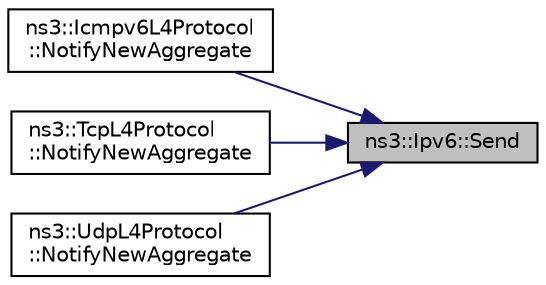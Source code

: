 digraph "ns3::Ipv6::Send"
{
 // LATEX_PDF_SIZE
  edge [fontname="Helvetica",fontsize="10",labelfontname="Helvetica",labelfontsize="10"];
  node [fontname="Helvetica",fontsize="10",shape=record];
  rankdir="RL";
  Node1 [label="ns3::Ipv6::Send",height=0.2,width=0.4,color="black", fillcolor="grey75", style="filled", fontcolor="black",tooltip="Higher-level layers call this method to send a packet down the stack to the MAC and PHY layers."];
  Node1 -> Node2 [dir="back",color="midnightblue",fontsize="10",style="solid",fontname="Helvetica"];
  Node2 [label="ns3::Icmpv6L4Protocol\l::NotifyNewAggregate",height=0.2,width=0.4,color="black", fillcolor="white", style="filled",URL="$classns3_1_1_icmpv6_l4_protocol.html#a5b150b21ea7d5337ec2021092fcf972b",tooltip="This method is called by AggregateObject and completes the aggregation by setting the node in the ICM..."];
  Node1 -> Node3 [dir="back",color="midnightblue",fontsize="10",style="solid",fontname="Helvetica"];
  Node3 [label="ns3::TcpL4Protocol\l::NotifyNewAggregate",height=0.2,width=0.4,color="black", fillcolor="white", style="filled",URL="$classns3_1_1_tcp_l4_protocol.html#ace34214dade5d0c0c2220ad01866111c",tooltip="Setup socket factory and callbacks when aggregated to a node."];
  Node1 -> Node4 [dir="back",color="midnightblue",fontsize="10",style="solid",fontname="Helvetica"];
  Node4 [label="ns3::UdpL4Protocol\l::NotifyNewAggregate",height=0.2,width=0.4,color="black", fillcolor="white", style="filled",URL="$classns3_1_1_udp_l4_protocol.html#aab4a2c28a2caeb37eaec4a23a920b339",tooltip="Notify all Objects aggregated to this one of a new Object being aggregated."];
}
